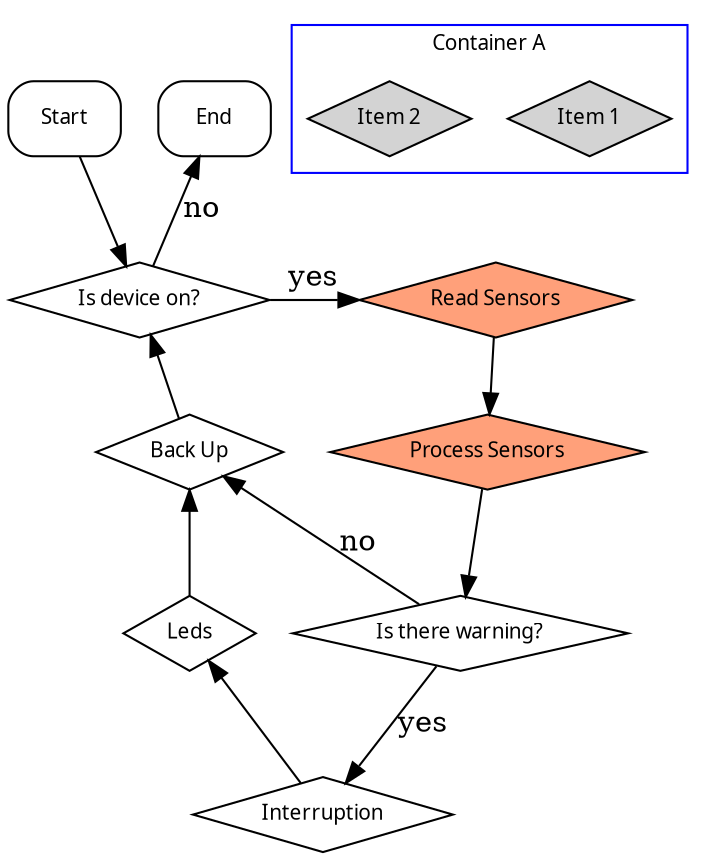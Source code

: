 digraph {
    //label="Grafo de Chamada do Wearable";

    graph [fontsize=10 fontname="Verdana"];
    node [shape=record fontsize=10 fontname="Verdana"];

    node[shape="box", style="rounded"]
       start; end;
    #node[shape="parallelogram", style=""]
    #   read_sensors; process; backup; interruption; leds;
    node[shape="diamond", style=""]
       while_on; if_warning;


    start -> while_on;
    while_on -> read_sensors[label="yes"];
    read_sensors -> process;
    process -> if_warning;
    if_warning -> backup [label="no"];
    if_warning -> interruption [label="yes"];
    interruption -> leds;
    leds -> backup;
    backup -> while_on;
    while_on -> end [label="no"];

    start [label="Start"];
    while_on [label="Is device on?"];
    //read_sensors [label="Read Sensors"];
    //process [label="Process Sensors"];
    read_sensors [label="Read Sensors", style="filled", fillcolor="#ffa07a"];
    process [label="Process Sensors", style="filled", fillcolor="#ffa07a"]
    if_warning [label="Is there warning?"];
    backup [label="Back Up"];
    interruption [label="Interruption"];
    leds [label="Leds"];
    end [label="End"];


subgraph cluster_0 {
        node [style=filled];
        "Item 1" "Item 2";
        label = "Container A";
        color=blue;
    }

    {rank=same; start; end;}

    {rank=same; while_on; read_sensors;}

    {rank=same; backup; process;}

    {rank=same; leds; if_warning;}
    //{rank=same; if_warning; backup;}
}
